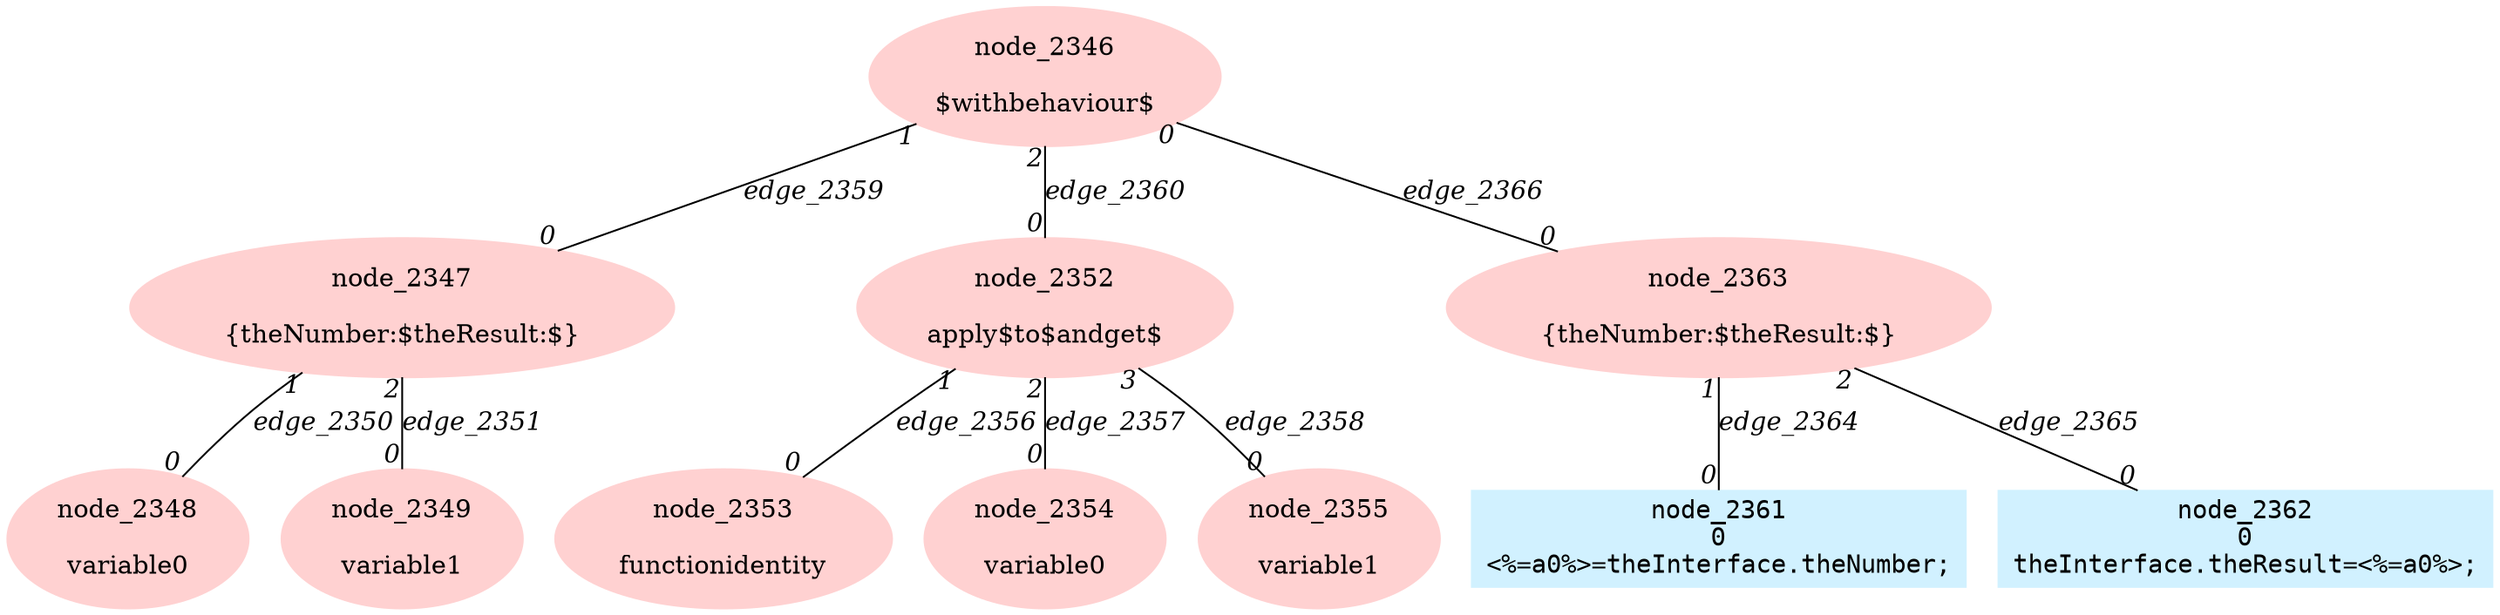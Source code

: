digraph g{node_2346 [shape=ellipse, style=filled, color="#ffd1d1", label="node_2346

$withbehaviour$" ]
node_2347 [shape=ellipse, style=filled, color="#ffd1d1", label="node_2347

{theNumber:$theResult:$}" ]
node_2348 [shape=ellipse, style=filled, color="#ffd1d1", label="node_2348

variable0" ]
node_2349 [shape=ellipse, style=filled, color="#ffd1d1", label="node_2349

variable1" ]
node_2352 [shape=ellipse, style=filled, color="#ffd1d1", label="node_2352

apply$to$andget$" ]
node_2353 [shape=ellipse, style=filled, color="#ffd1d1", label="node_2353

functionidentity" ]
node_2354 [shape=ellipse, style=filled, color="#ffd1d1", label="node_2354

variable0" ]
node_2355 [shape=ellipse, style=filled, color="#ffd1d1", label="node_2355

variable1" ]
node_2363 [shape=ellipse, style=filled, color="#ffd1d1", label="node_2363

{theNumber:$theResult:$}" ]
node_2361 [shape=box, style=filled, color="#d1f1ff", fontname="Courier", label="node_2361
0
<%=a0%>=theInterface.theNumber;
" ]
node_2362 [shape=box, style=filled, color="#d1f1ff", fontname="Courier", label="node_2362
0
theInterface.theResult=<%=a0%>;
" ]
node_2347 -> node_2348 [dir=none, arrowHead=none, fontname="Times-Italic", label="edge_2350",  headlabel="0", taillabel="1" ]
node_2347 -> node_2349 [dir=none, arrowHead=none, fontname="Times-Italic", label="edge_2351",  headlabel="0", taillabel="2" ]
node_2352 -> node_2353 [dir=none, arrowHead=none, fontname="Times-Italic", label="edge_2356",  headlabel="0", taillabel="1" ]
node_2352 -> node_2354 [dir=none, arrowHead=none, fontname="Times-Italic", label="edge_2357",  headlabel="0", taillabel="2" ]
node_2352 -> node_2355 [dir=none, arrowHead=none, fontname="Times-Italic", label="edge_2358",  headlabel="0", taillabel="3" ]
node_2346 -> node_2347 [dir=none, arrowHead=none, fontname="Times-Italic", label="edge_2359",  headlabel="0", taillabel="1" ]
node_2346 -> node_2352 [dir=none, arrowHead=none, fontname="Times-Italic", label="edge_2360",  headlabel="0", taillabel="2" ]
node_2363 -> node_2361 [dir=none, arrowHead=none, fontname="Times-Italic", label="edge_2364",  headlabel="0", taillabel="1" ]
node_2363 -> node_2362 [dir=none, arrowHead=none, fontname="Times-Italic", label="edge_2365",  headlabel="0", taillabel="2" ]
node_2346 -> node_2363 [dir=none, arrowHead=none, fontname="Times-Italic", label="edge_2366",  headlabel="0", taillabel="0" ]
}